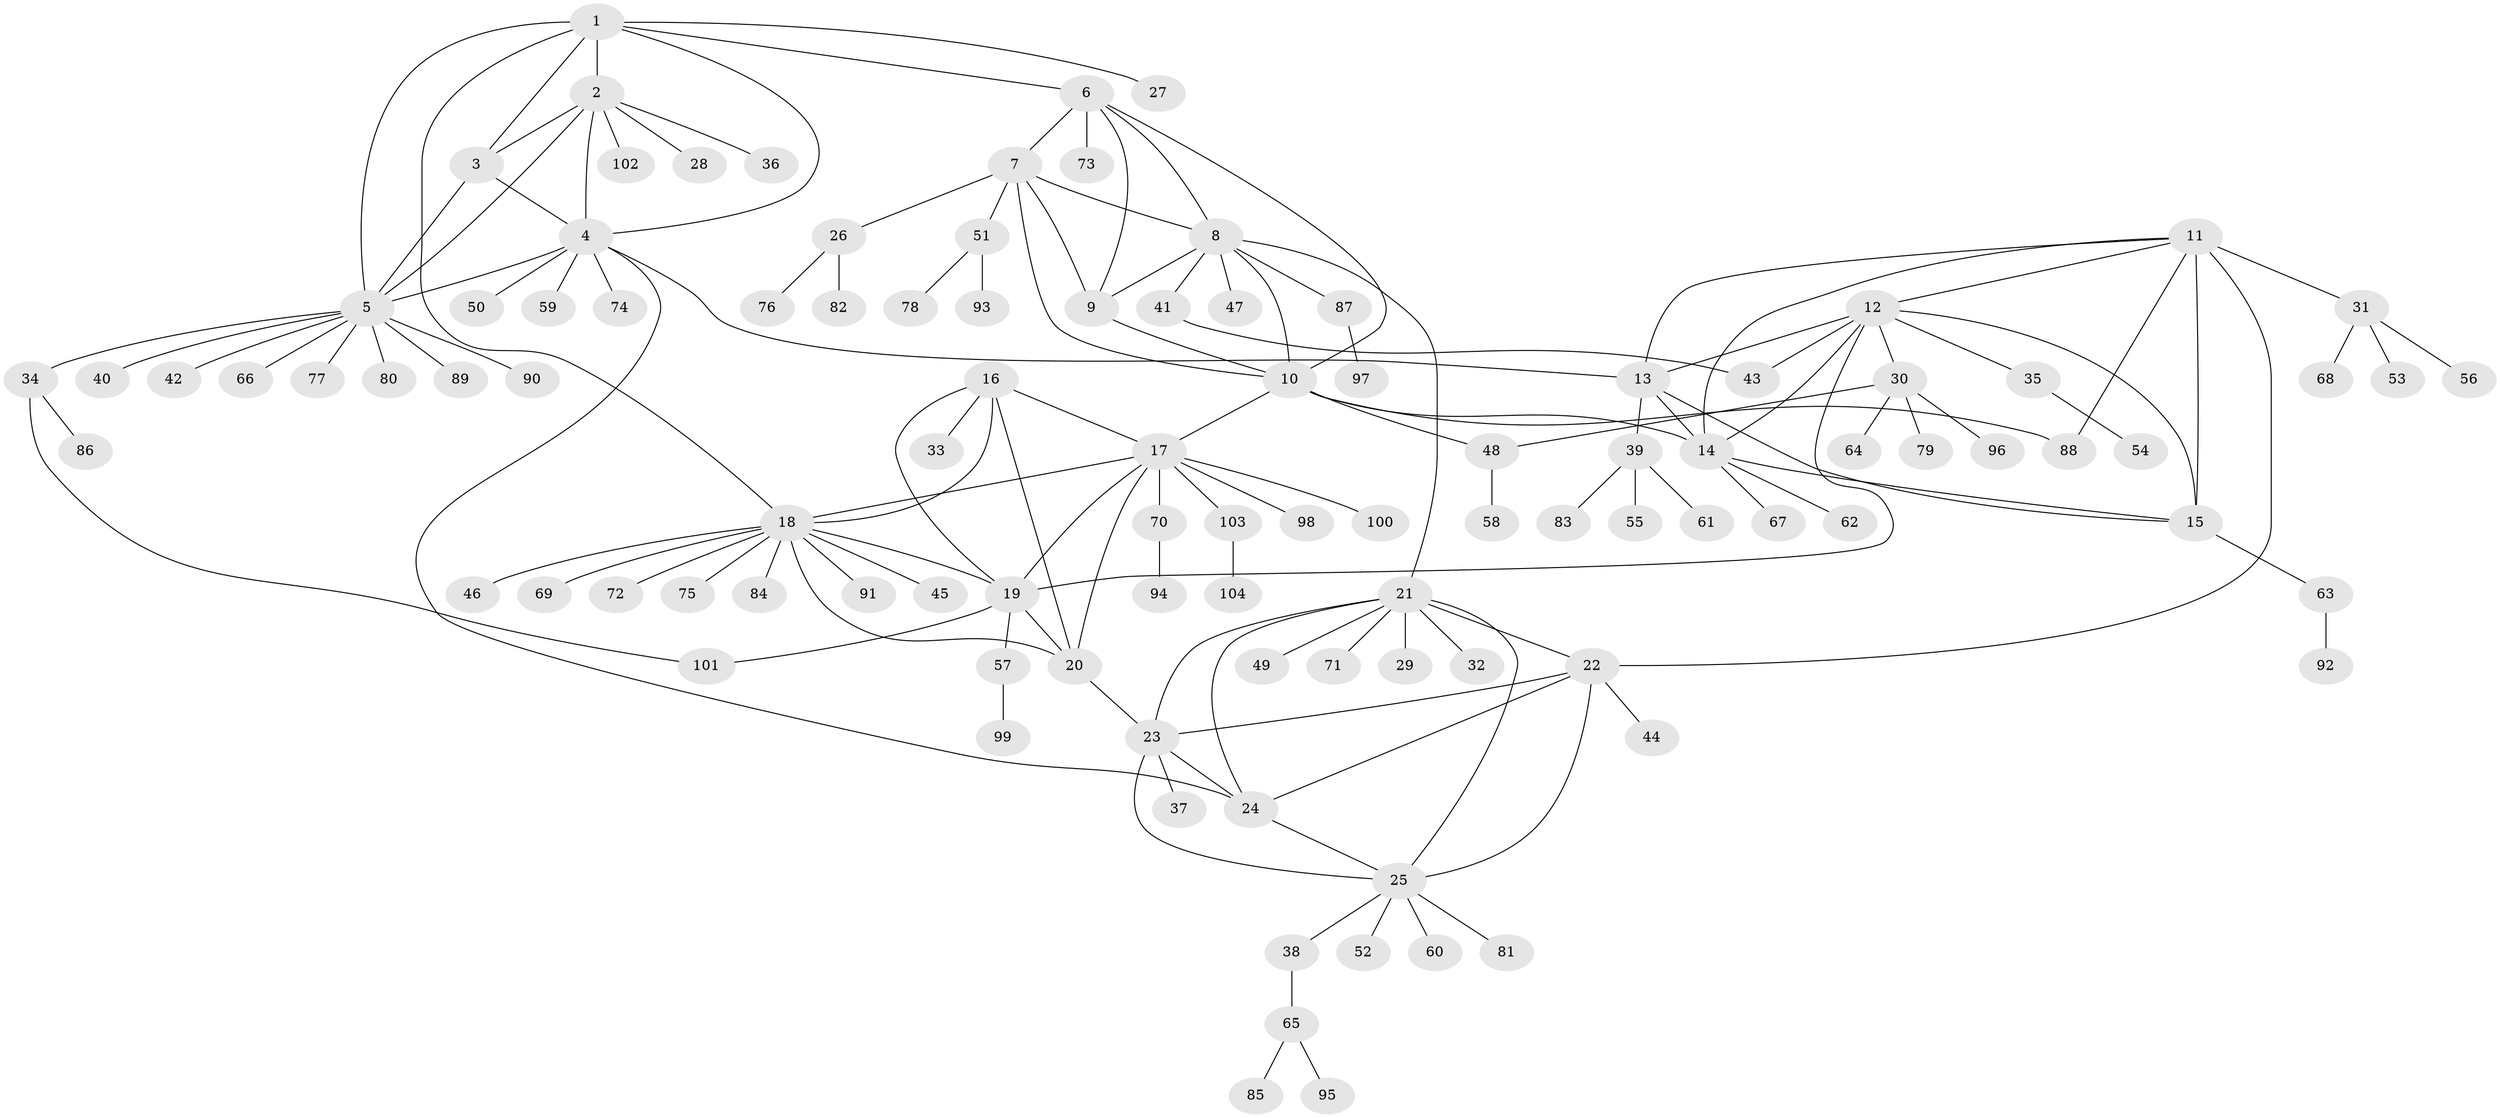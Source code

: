 // coarse degree distribution, {8: 0.04878048780487805, 5: 0.024390243902439025, 11: 0.04878048780487805, 9: 0.024390243902439025, 2: 0.07317073170731707, 4: 0.0975609756097561, 7: 0.024390243902439025, 1: 0.6341463414634146, 3: 0.024390243902439025}
// Generated by graph-tools (version 1.1) at 2025/19/03/04/25 18:19:46]
// undirected, 104 vertices, 143 edges
graph export_dot {
graph [start="1"]
  node [color=gray90,style=filled];
  1;
  2;
  3;
  4;
  5;
  6;
  7;
  8;
  9;
  10;
  11;
  12;
  13;
  14;
  15;
  16;
  17;
  18;
  19;
  20;
  21;
  22;
  23;
  24;
  25;
  26;
  27;
  28;
  29;
  30;
  31;
  32;
  33;
  34;
  35;
  36;
  37;
  38;
  39;
  40;
  41;
  42;
  43;
  44;
  45;
  46;
  47;
  48;
  49;
  50;
  51;
  52;
  53;
  54;
  55;
  56;
  57;
  58;
  59;
  60;
  61;
  62;
  63;
  64;
  65;
  66;
  67;
  68;
  69;
  70;
  71;
  72;
  73;
  74;
  75;
  76;
  77;
  78;
  79;
  80;
  81;
  82;
  83;
  84;
  85;
  86;
  87;
  88;
  89;
  90;
  91;
  92;
  93;
  94;
  95;
  96;
  97;
  98;
  99;
  100;
  101;
  102;
  103;
  104;
  1 -- 2;
  1 -- 3;
  1 -- 4;
  1 -- 5;
  1 -- 6;
  1 -- 18;
  1 -- 27;
  2 -- 3;
  2 -- 4;
  2 -- 5;
  2 -- 28;
  2 -- 36;
  2 -- 102;
  3 -- 4;
  3 -- 5;
  4 -- 5;
  4 -- 13;
  4 -- 24;
  4 -- 50;
  4 -- 59;
  4 -- 74;
  5 -- 34;
  5 -- 40;
  5 -- 42;
  5 -- 66;
  5 -- 77;
  5 -- 80;
  5 -- 89;
  5 -- 90;
  6 -- 7;
  6 -- 8;
  6 -- 9;
  6 -- 10;
  6 -- 73;
  7 -- 8;
  7 -- 9;
  7 -- 10;
  7 -- 26;
  7 -- 51;
  8 -- 9;
  8 -- 10;
  8 -- 21;
  8 -- 41;
  8 -- 47;
  8 -- 87;
  9 -- 10;
  10 -- 14;
  10 -- 17;
  10 -- 48;
  10 -- 88;
  11 -- 12;
  11 -- 13;
  11 -- 14;
  11 -- 15;
  11 -- 22;
  11 -- 31;
  11 -- 88;
  12 -- 13;
  12 -- 14;
  12 -- 15;
  12 -- 19;
  12 -- 30;
  12 -- 35;
  12 -- 43;
  13 -- 14;
  13 -- 15;
  13 -- 39;
  14 -- 15;
  14 -- 62;
  14 -- 67;
  15 -- 63;
  16 -- 17;
  16 -- 18;
  16 -- 19;
  16 -- 20;
  16 -- 33;
  17 -- 18;
  17 -- 19;
  17 -- 20;
  17 -- 70;
  17 -- 98;
  17 -- 100;
  17 -- 103;
  18 -- 19;
  18 -- 20;
  18 -- 45;
  18 -- 46;
  18 -- 69;
  18 -- 72;
  18 -- 75;
  18 -- 84;
  18 -- 91;
  19 -- 20;
  19 -- 57;
  19 -- 101;
  20 -- 23;
  21 -- 22;
  21 -- 23;
  21 -- 24;
  21 -- 25;
  21 -- 29;
  21 -- 32;
  21 -- 49;
  21 -- 71;
  22 -- 23;
  22 -- 24;
  22 -- 25;
  22 -- 44;
  23 -- 24;
  23 -- 25;
  23 -- 37;
  24 -- 25;
  25 -- 38;
  25 -- 52;
  25 -- 60;
  25 -- 81;
  26 -- 76;
  26 -- 82;
  30 -- 48;
  30 -- 64;
  30 -- 79;
  30 -- 96;
  31 -- 53;
  31 -- 56;
  31 -- 68;
  34 -- 86;
  34 -- 101;
  35 -- 54;
  38 -- 65;
  39 -- 55;
  39 -- 61;
  39 -- 83;
  41 -- 43;
  48 -- 58;
  51 -- 78;
  51 -- 93;
  57 -- 99;
  63 -- 92;
  65 -- 85;
  65 -- 95;
  70 -- 94;
  87 -- 97;
  103 -- 104;
}
